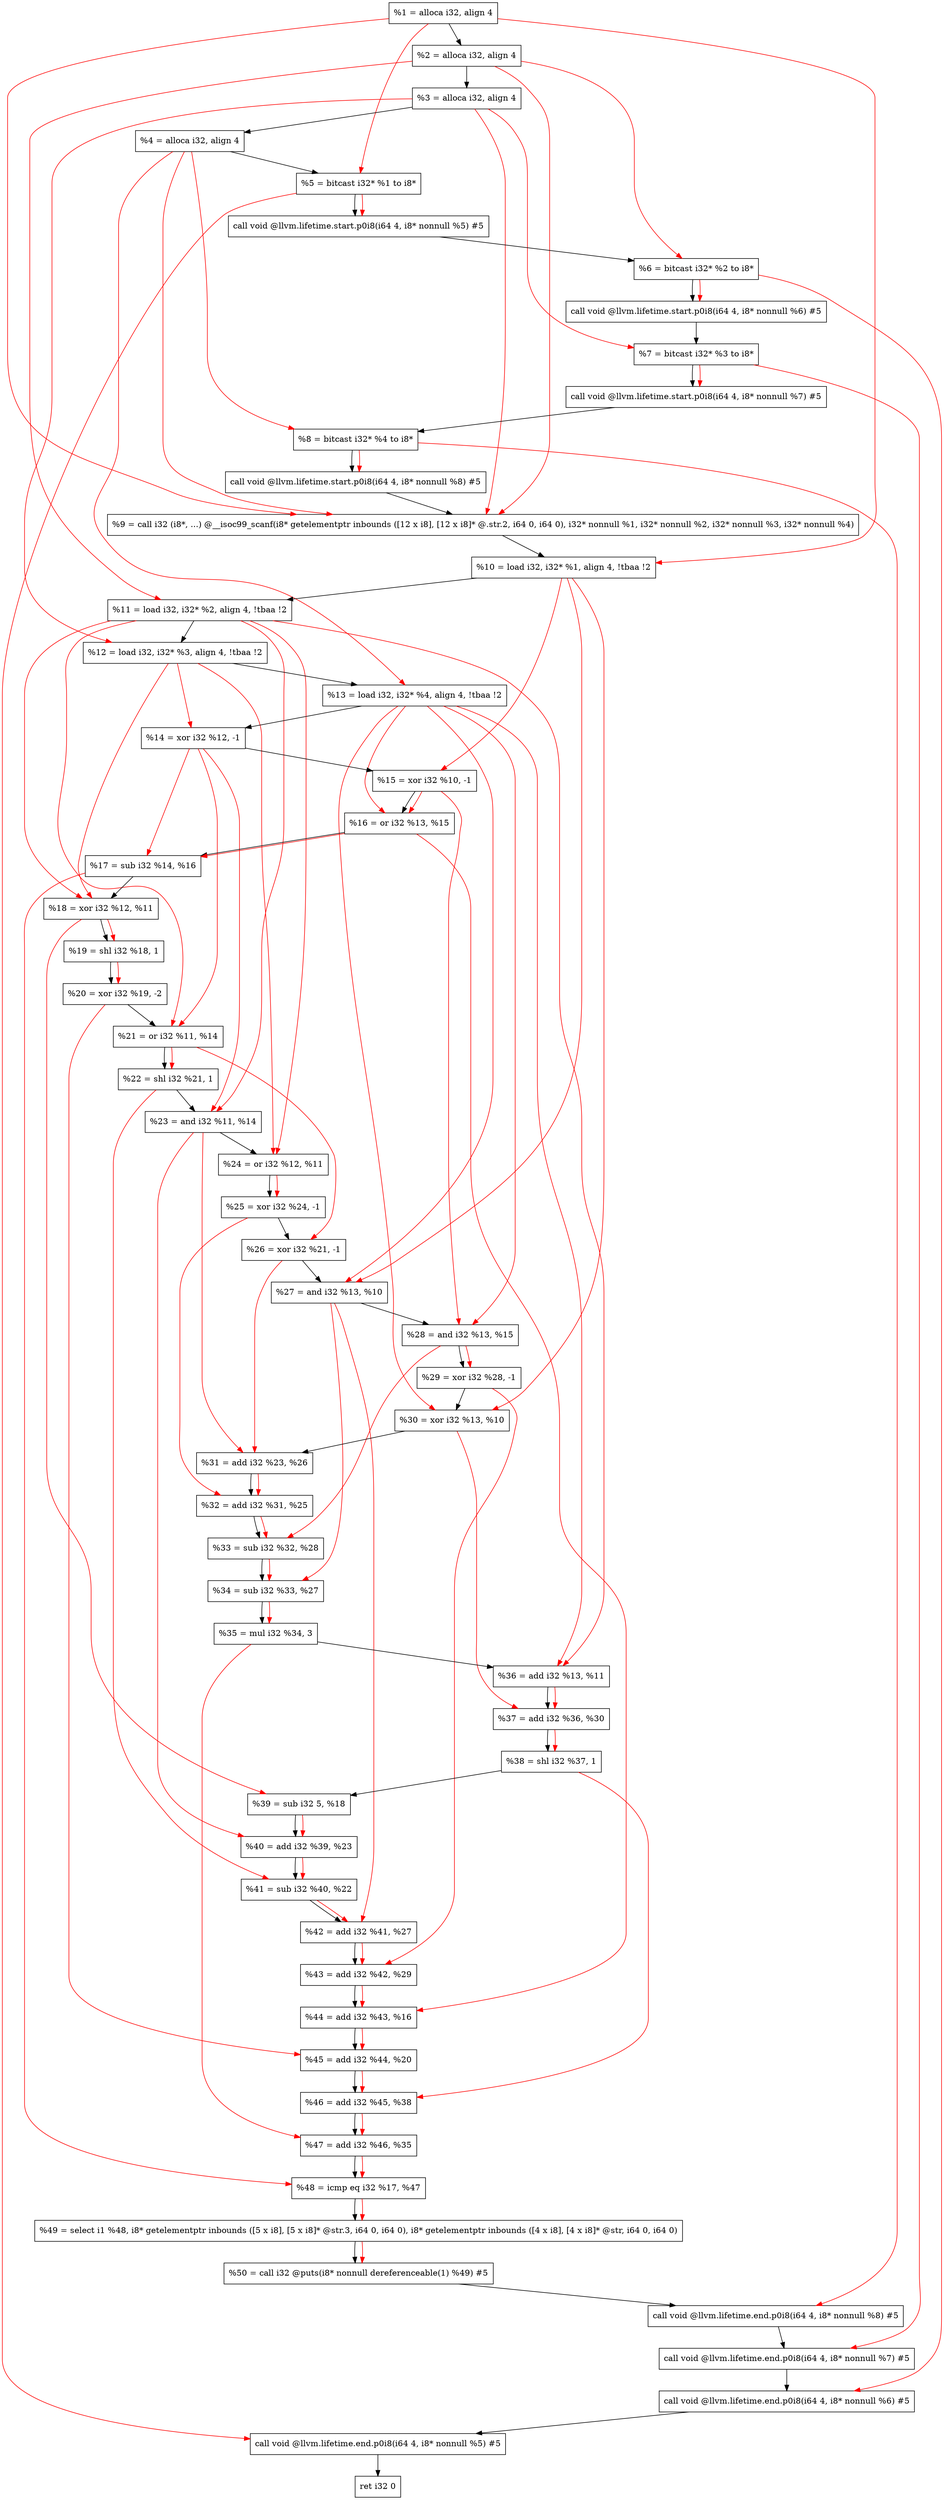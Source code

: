 digraph "DFG for'main' function" {
	Node0x502898[shape=record, label="  %1 = alloca i32, align 4"];
	Node0x502918[shape=record, label="  %2 = alloca i32, align 4"];
	Node0x5029a8[shape=record, label="  %3 = alloca i32, align 4"];
	Node0x502a08[shape=record, label="  %4 = alloca i32, align 4"];
	Node0x502ab8[shape=record, label="  %5 = bitcast i32* %1 to i8*"];
	Node0x502ee8[shape=record, label="  call void @llvm.lifetime.start.p0i8(i64 4, i8* nonnull %5) #5"];
	Node0x502fc8[shape=record, label="  %6 = bitcast i32* %2 to i8*"];
	Node0x5030c8[shape=record, label="  call void @llvm.lifetime.start.p0i8(i64 4, i8* nonnull %6) #5"];
	Node0x503188[shape=record, label="  %7 = bitcast i32* %3 to i8*"];
	Node0x503238[shape=record, label="  call void @llvm.lifetime.start.p0i8(i64 4, i8* nonnull %7) #5"];
	Node0x5032f8[shape=record, label="  %8 = bitcast i32* %4 to i8*"];
	Node0x5033a8[shape=record, label="  call void @llvm.lifetime.start.p0i8(i64 4, i8* nonnull %8) #5"];
	Node0x4fda50[shape=record, label="  %9 = call i32 (i8*, ...) @__isoc99_scanf(i8* getelementptr inbounds ([12 x i8], [12 x i8]* @.str.2, i64 0, i64 0), i32* nonnull %1, i32* nonnull %2, i32* nonnull %3, i32* nonnull %4)"];
	Node0x5035a8[shape=record, label="  %10 = load i32, i32* %1, align 4, !tbaa !2"];
	Node0x504518[shape=record, label="  %11 = load i32, i32* %2, align 4, !tbaa !2"];
	Node0x504b88[shape=record, label="  %12 = load i32, i32* %3, align 4, !tbaa !2"];
	Node0x504be8[shape=record, label="  %13 = load i32, i32* %4, align 4, !tbaa !2"];
	Node0x504c60[shape=record, label="  %14 = xor i32 %12, -1"];
	Node0x504cd0[shape=record, label="  %15 = xor i32 %10, -1"];
	Node0x504d40[shape=record, label="  %16 = or i32 %13, %15"];
	Node0x504db0[shape=record, label="  %17 = sub i32 %14, %16"];
	Node0x504e20[shape=record, label="  %18 = xor i32 %12, %11"];
	Node0x504e90[shape=record, label="  %19 = shl i32 %18, 1"];
	Node0x504f00[shape=record, label="  %20 = xor i32 %19, -2"];
	Node0x504f70[shape=record, label="  %21 = or i32 %11, %14"];
	Node0x504fe0[shape=record, label="  %22 = shl i32 %21, 1"];
	Node0x505050[shape=record, label="  %23 = and i32 %11, %14"];
	Node0x5050c0[shape=record, label="  %24 = or i32 %12, %11"];
	Node0x505130[shape=record, label="  %25 = xor i32 %24, -1"];
	Node0x5051a0[shape=record, label="  %26 = xor i32 %21, -1"];
	Node0x505210[shape=record, label="  %27 = and i32 %13, %10"];
	Node0x505280[shape=record, label="  %28 = and i32 %13, %15"];
	Node0x5052f0[shape=record, label="  %29 = xor i32 %28, -1"];
	Node0x505360[shape=record, label="  %30 = xor i32 %13, %10"];
	Node0x5053d0[shape=record, label="  %31 = add i32 %23, %26"];
	Node0x505440[shape=record, label="  %32 = add i32 %31, %25"];
	Node0x5054b0[shape=record, label="  %33 = sub i32 %32, %28"];
	Node0x505520[shape=record, label="  %34 = sub i32 %33, %27"];
	Node0x505590[shape=record, label="  %35 = mul i32 %34, 3"];
	Node0x505600[shape=record, label="  %36 = add i32 %13, %11"];
	Node0x505670[shape=record, label="  %37 = add i32 %36, %30"];
	Node0x5056e0[shape=record, label="  %38 = shl i32 %37, 1"];
	Node0x505750[shape=record, label="  %39 = sub i32 5, %18"];
	Node0x5057c0[shape=record, label="  %40 = add i32 %39, %23"];
	Node0x505830[shape=record, label="  %41 = sub i32 %40, %22"];
	Node0x5058a0[shape=record, label="  %42 = add i32 %41, %27"];
	Node0x505910[shape=record, label="  %43 = add i32 %42, %29"];
	Node0x505980[shape=record, label="  %44 = add i32 %43, %16"];
	Node0x5059f0[shape=record, label="  %45 = add i32 %44, %20"];
	Node0x505a60[shape=record, label="  %46 = add i32 %45, %38"];
	Node0x505ad0[shape=record, label="  %47 = add i32 %46, %35"];
	Node0x505b40[shape=record, label="  %48 = icmp eq i32 %17, %47"];
	Node0x4a28b8[shape=record, label="  %49 = select i1 %48, i8* getelementptr inbounds ([5 x i8], [5 x i8]* @str.3, i64 0, i64 0), i8* getelementptr inbounds ([4 x i8], [4 x i8]* @str, i64 0, i64 0)"];
	Node0x505bd0[shape=record, label="  %50 = call i32 @puts(i8* nonnull dereferenceable(1) %49) #5"];
	Node0x505e78[shape=record, label="  call void @llvm.lifetime.end.p0i8(i64 4, i8* nonnull %8) #5"];
	Node0x505fd8[shape=record, label="  call void @llvm.lifetime.end.p0i8(i64 4, i8* nonnull %7) #5"];
	Node0x5060e8[shape=record, label="  call void @llvm.lifetime.end.p0i8(i64 4, i8* nonnull %6) #5"];
	Node0x5061f8[shape=record, label="  call void @llvm.lifetime.end.p0i8(i64 4, i8* nonnull %5) #5"];
	Node0x5062b8[shape=record, label="  ret i32 0"];
	Node0x502898 -> Node0x502918;
	Node0x502918 -> Node0x5029a8;
	Node0x5029a8 -> Node0x502a08;
	Node0x502a08 -> Node0x502ab8;
	Node0x502ab8 -> Node0x502ee8;
	Node0x502ee8 -> Node0x502fc8;
	Node0x502fc8 -> Node0x5030c8;
	Node0x5030c8 -> Node0x503188;
	Node0x503188 -> Node0x503238;
	Node0x503238 -> Node0x5032f8;
	Node0x5032f8 -> Node0x5033a8;
	Node0x5033a8 -> Node0x4fda50;
	Node0x4fda50 -> Node0x5035a8;
	Node0x5035a8 -> Node0x504518;
	Node0x504518 -> Node0x504b88;
	Node0x504b88 -> Node0x504be8;
	Node0x504be8 -> Node0x504c60;
	Node0x504c60 -> Node0x504cd0;
	Node0x504cd0 -> Node0x504d40;
	Node0x504d40 -> Node0x504db0;
	Node0x504db0 -> Node0x504e20;
	Node0x504e20 -> Node0x504e90;
	Node0x504e90 -> Node0x504f00;
	Node0x504f00 -> Node0x504f70;
	Node0x504f70 -> Node0x504fe0;
	Node0x504fe0 -> Node0x505050;
	Node0x505050 -> Node0x5050c0;
	Node0x5050c0 -> Node0x505130;
	Node0x505130 -> Node0x5051a0;
	Node0x5051a0 -> Node0x505210;
	Node0x505210 -> Node0x505280;
	Node0x505280 -> Node0x5052f0;
	Node0x5052f0 -> Node0x505360;
	Node0x505360 -> Node0x5053d0;
	Node0x5053d0 -> Node0x505440;
	Node0x505440 -> Node0x5054b0;
	Node0x5054b0 -> Node0x505520;
	Node0x505520 -> Node0x505590;
	Node0x505590 -> Node0x505600;
	Node0x505600 -> Node0x505670;
	Node0x505670 -> Node0x5056e0;
	Node0x5056e0 -> Node0x505750;
	Node0x505750 -> Node0x5057c0;
	Node0x5057c0 -> Node0x505830;
	Node0x505830 -> Node0x5058a0;
	Node0x5058a0 -> Node0x505910;
	Node0x505910 -> Node0x505980;
	Node0x505980 -> Node0x5059f0;
	Node0x5059f0 -> Node0x505a60;
	Node0x505a60 -> Node0x505ad0;
	Node0x505ad0 -> Node0x505b40;
	Node0x505b40 -> Node0x4a28b8;
	Node0x4a28b8 -> Node0x505bd0;
	Node0x505bd0 -> Node0x505e78;
	Node0x505e78 -> Node0x505fd8;
	Node0x505fd8 -> Node0x5060e8;
	Node0x5060e8 -> Node0x5061f8;
	Node0x5061f8 -> Node0x5062b8;
edge [color=red]
	Node0x502898 -> Node0x502ab8;
	Node0x502ab8 -> Node0x502ee8;
	Node0x502918 -> Node0x502fc8;
	Node0x502fc8 -> Node0x5030c8;
	Node0x5029a8 -> Node0x503188;
	Node0x503188 -> Node0x503238;
	Node0x502a08 -> Node0x5032f8;
	Node0x5032f8 -> Node0x5033a8;
	Node0x502898 -> Node0x4fda50;
	Node0x502918 -> Node0x4fda50;
	Node0x5029a8 -> Node0x4fda50;
	Node0x502a08 -> Node0x4fda50;
	Node0x502898 -> Node0x5035a8;
	Node0x502918 -> Node0x504518;
	Node0x5029a8 -> Node0x504b88;
	Node0x502a08 -> Node0x504be8;
	Node0x504b88 -> Node0x504c60;
	Node0x5035a8 -> Node0x504cd0;
	Node0x504be8 -> Node0x504d40;
	Node0x504cd0 -> Node0x504d40;
	Node0x504c60 -> Node0x504db0;
	Node0x504d40 -> Node0x504db0;
	Node0x504b88 -> Node0x504e20;
	Node0x504518 -> Node0x504e20;
	Node0x504e20 -> Node0x504e90;
	Node0x504e90 -> Node0x504f00;
	Node0x504518 -> Node0x504f70;
	Node0x504c60 -> Node0x504f70;
	Node0x504f70 -> Node0x504fe0;
	Node0x504518 -> Node0x505050;
	Node0x504c60 -> Node0x505050;
	Node0x504b88 -> Node0x5050c0;
	Node0x504518 -> Node0x5050c0;
	Node0x5050c0 -> Node0x505130;
	Node0x504f70 -> Node0x5051a0;
	Node0x504be8 -> Node0x505210;
	Node0x5035a8 -> Node0x505210;
	Node0x504be8 -> Node0x505280;
	Node0x504cd0 -> Node0x505280;
	Node0x505280 -> Node0x5052f0;
	Node0x504be8 -> Node0x505360;
	Node0x5035a8 -> Node0x505360;
	Node0x505050 -> Node0x5053d0;
	Node0x5051a0 -> Node0x5053d0;
	Node0x5053d0 -> Node0x505440;
	Node0x505130 -> Node0x505440;
	Node0x505440 -> Node0x5054b0;
	Node0x505280 -> Node0x5054b0;
	Node0x5054b0 -> Node0x505520;
	Node0x505210 -> Node0x505520;
	Node0x505520 -> Node0x505590;
	Node0x504be8 -> Node0x505600;
	Node0x504518 -> Node0x505600;
	Node0x505600 -> Node0x505670;
	Node0x505360 -> Node0x505670;
	Node0x505670 -> Node0x5056e0;
	Node0x504e20 -> Node0x505750;
	Node0x505750 -> Node0x5057c0;
	Node0x505050 -> Node0x5057c0;
	Node0x5057c0 -> Node0x505830;
	Node0x504fe0 -> Node0x505830;
	Node0x505830 -> Node0x5058a0;
	Node0x505210 -> Node0x5058a0;
	Node0x5058a0 -> Node0x505910;
	Node0x5052f0 -> Node0x505910;
	Node0x505910 -> Node0x505980;
	Node0x504d40 -> Node0x505980;
	Node0x505980 -> Node0x5059f0;
	Node0x504f00 -> Node0x5059f0;
	Node0x5059f0 -> Node0x505a60;
	Node0x5056e0 -> Node0x505a60;
	Node0x505a60 -> Node0x505ad0;
	Node0x505590 -> Node0x505ad0;
	Node0x504db0 -> Node0x505b40;
	Node0x505ad0 -> Node0x505b40;
	Node0x505b40 -> Node0x4a28b8;
	Node0x4a28b8 -> Node0x505bd0;
	Node0x5032f8 -> Node0x505e78;
	Node0x503188 -> Node0x505fd8;
	Node0x502fc8 -> Node0x5060e8;
	Node0x502ab8 -> Node0x5061f8;
}
